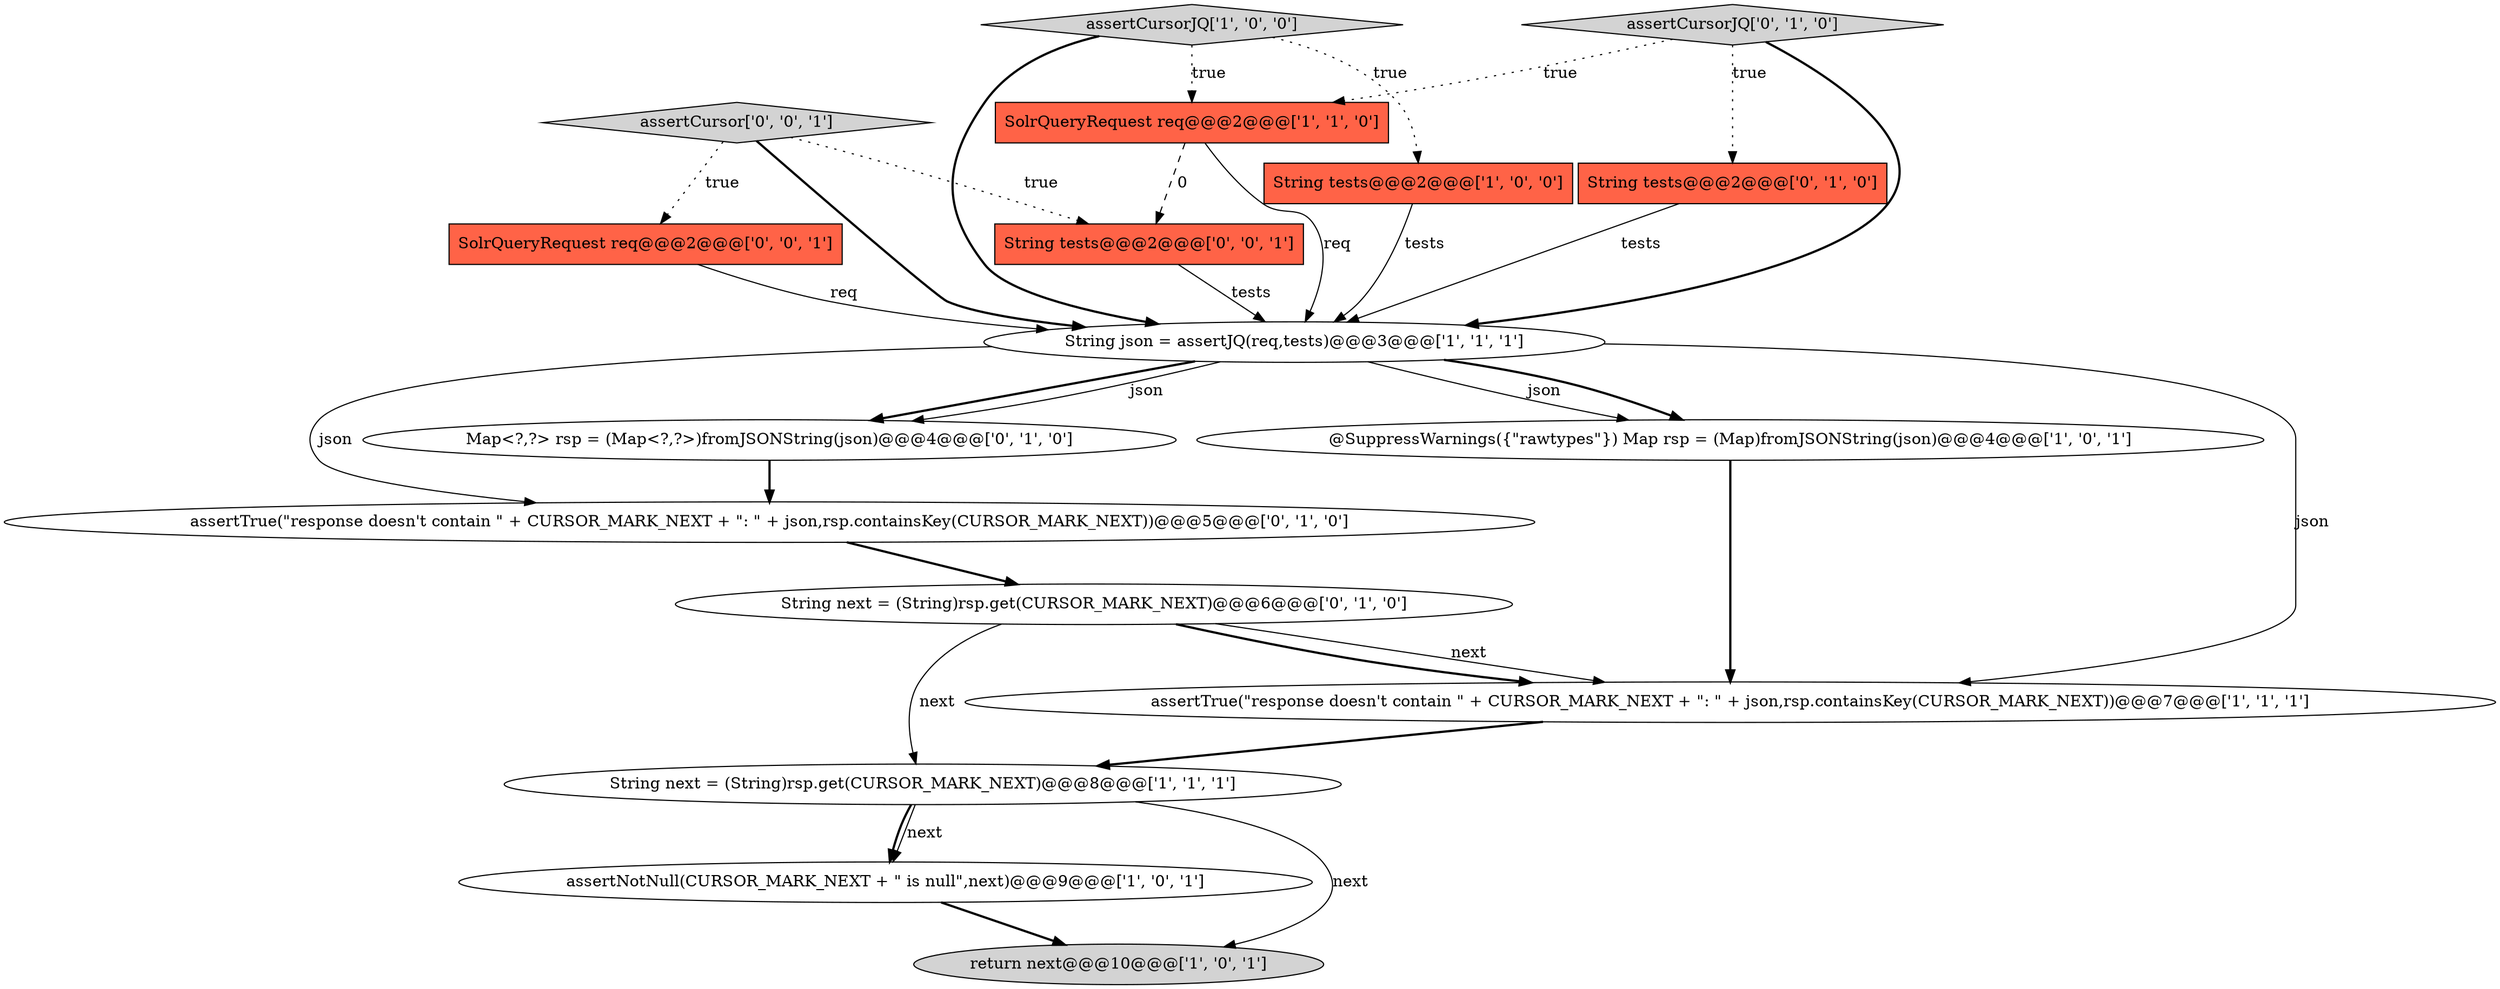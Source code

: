 digraph {
12 [style = filled, label = "Map<?,?> rsp = (Map<?,?>)fromJSONString(json)@@@4@@@['0', '1', '0']", fillcolor = white, shape = ellipse image = "AAA0AAABBB2BBB"];
15 [style = filled, label = "assertCursor['0', '0', '1']", fillcolor = lightgray, shape = diamond image = "AAA0AAABBB3BBB"];
8 [style = filled, label = "String next = (String)rsp.get(CURSOR_MARK_NEXT)@@@8@@@['1', '1', '1']", fillcolor = white, shape = ellipse image = "AAA0AAABBB1BBB"];
0 [style = filled, label = "assertTrue(\"response doesn't contain \" + CURSOR_MARK_NEXT + \": \" + json,rsp.containsKey(CURSOR_MARK_NEXT))@@@7@@@['1', '1', '1']", fillcolor = white, shape = ellipse image = "AAA0AAABBB1BBB"];
10 [style = filled, label = "String tests@@@2@@@['0', '1', '0']", fillcolor = tomato, shape = box image = "AAA0AAABBB2BBB"];
7 [style = filled, label = "assertCursorJQ['1', '0', '0']", fillcolor = lightgray, shape = diamond image = "AAA0AAABBB1BBB"];
11 [style = filled, label = "assertCursorJQ['0', '1', '0']", fillcolor = lightgray, shape = diamond image = "AAA0AAABBB2BBB"];
9 [style = filled, label = "assertTrue(\"response doesn't contain \" + CURSOR_MARK_NEXT + \": \" + json,rsp.containsKey(CURSOR_MARK_NEXT))@@@5@@@['0', '1', '0']", fillcolor = white, shape = ellipse image = "AAA0AAABBB2BBB"];
14 [style = filled, label = "SolrQueryRequest req@@@2@@@['0', '0', '1']", fillcolor = tomato, shape = box image = "AAA0AAABBB3BBB"];
16 [style = filled, label = "String tests@@@2@@@['0', '0', '1']", fillcolor = tomato, shape = box image = "AAA0AAABBB3BBB"];
6 [style = filled, label = "SolrQueryRequest req@@@2@@@['1', '1', '0']", fillcolor = tomato, shape = box image = "AAA0AAABBB1BBB"];
13 [style = filled, label = "String next = (String)rsp.get(CURSOR_MARK_NEXT)@@@6@@@['0', '1', '0']", fillcolor = white, shape = ellipse image = "AAA0AAABBB2BBB"];
4 [style = filled, label = "assertNotNull(CURSOR_MARK_NEXT + \" is null\",next)@@@9@@@['1', '0', '1']", fillcolor = white, shape = ellipse image = "AAA0AAABBB1BBB"];
1 [style = filled, label = "String json = assertJQ(req,tests)@@@3@@@['1', '1', '1']", fillcolor = white, shape = ellipse image = "AAA0AAABBB1BBB"];
2 [style = filled, label = "String tests@@@2@@@['1', '0', '0']", fillcolor = tomato, shape = box image = "AAA0AAABBB1BBB"];
5 [style = filled, label = "return next@@@10@@@['1', '0', '1']", fillcolor = lightgray, shape = ellipse image = "AAA0AAABBB1BBB"];
3 [style = filled, label = "@SuppressWarnings({\"rawtypes\"}) Map rsp = (Map)fromJSONString(json)@@@4@@@['1', '0', '1']", fillcolor = white, shape = ellipse image = "AAA0AAABBB1BBB"];
7->2 [style = dotted, label="true"];
7->6 [style = dotted, label="true"];
7->1 [style = bold, label=""];
11->1 [style = bold, label=""];
11->10 [style = dotted, label="true"];
10->1 [style = solid, label="tests"];
1->9 [style = solid, label="json"];
16->1 [style = solid, label="tests"];
1->3 [style = bold, label=""];
8->5 [style = solid, label="next"];
8->4 [style = solid, label="next"];
6->1 [style = solid, label="req"];
15->14 [style = dotted, label="true"];
15->16 [style = dotted, label="true"];
13->8 [style = solid, label="next"];
12->9 [style = bold, label=""];
3->0 [style = bold, label=""];
6->16 [style = dashed, label="0"];
2->1 [style = solid, label="tests"];
11->6 [style = dotted, label="true"];
13->0 [style = solid, label="next"];
0->8 [style = bold, label=""];
1->12 [style = bold, label=""];
14->1 [style = solid, label="req"];
1->0 [style = solid, label="json"];
8->4 [style = bold, label=""];
4->5 [style = bold, label=""];
1->3 [style = solid, label="json"];
13->0 [style = bold, label=""];
9->13 [style = bold, label=""];
15->1 [style = bold, label=""];
1->12 [style = solid, label="json"];
}
